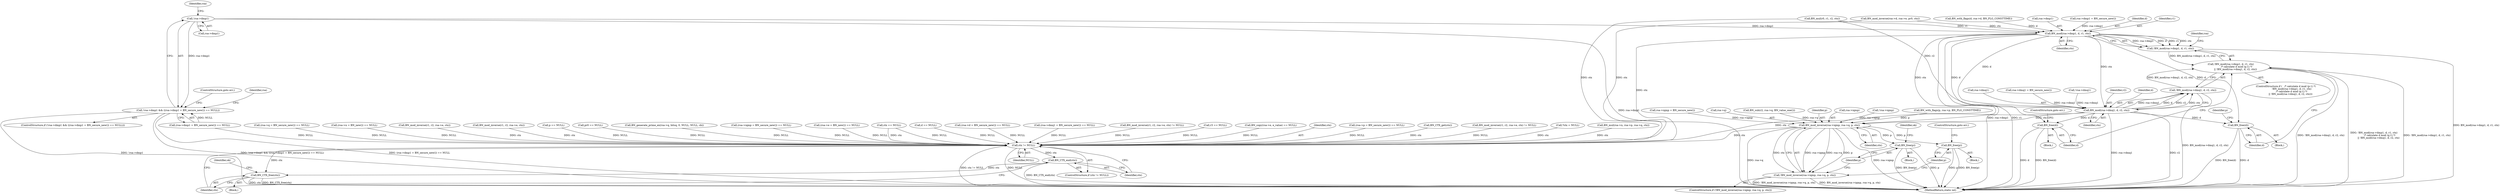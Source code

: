 digraph "0_openssl_6939eab03a6e23d2bd2c3f5e34fe1d48e542e787@pointer" {
"1000289" [label="(Call,!rsa->dmp1)"];
"1000288" [label="(Call,!rsa->dmp1 && ((rsa->dmp1 = BN_secure_new()) == NULL))"];
"1000606" [label="(Call,BN_mod(rsa->dmp1, d, r1, ctx))"];
"1000605" [label="(Call,!BN_mod(rsa->dmp1, d, r1, ctx))"];
"1000604" [label="(Call,!BN_mod(rsa->dmp1, d, r1, ctx)\n               /* calculate d mod (q-1) */\n            || !BN_mod(rsa->dmq1, d, r2, ctx))"];
"1000614" [label="(Call,BN_mod(rsa->dmq1, d, r2, ctx))"];
"1000613" [label="(Call,!BN_mod(rsa->dmq1, d, r2, ctx))"];
"1000622" [label="(Call,BN_free(d))"];
"1000625" [label="(Call,BN_free(d))"];
"1000645" [label="(Call,BN_mod_inverse(rsa->iqmp, rsa->q, p, ctx))"];
"1000644" [label="(Call,!BN_mod_inverse(rsa->iqmp, rsa->q, p, ctx))"];
"1000655" [label="(Call,BN_free(p))"];
"1000658" [label="(Call,BN_free(p))"];
"1000677" [label="(Call,ctx != NULL)"];
"1000680" [label="(Call,BN_CTX_end(ctx))"];
"1000682" [label="(Call,BN_CTX_free(ctx))"];
"1000279" [label="(Call,(rsa->q = BN_secure_new()) == NULL)"];
"1000645" [label="(Call,BN_mod_inverse(rsa->iqmp, rsa->q, p, ctx))"];
"1000597" [label="(Call,BN_with_flags(d, rsa->d, BN_FLG_CONSTTIME))"];
"1000623" [label="(Identifier,d)"];
"1000685" [label="(Identifier,ok)"];
"1000630" [label="(Identifier,p)"];
"1000604" [label="(Call,!BN_mod(rsa->dmp1, d, r1, ctx)\n               /* calculate d mod (q-1) */\n            || !BN_mod(rsa->dmq1, d, r2, ctx))"];
"1000615" [label="(Call,rsa->dmq1)"];
"1000364" [label="(Call,BN_mod_inverse(r1, r2, rsa->e, ctx) != NULL)"];
"1000201" [label="(Call,r3 == NULL)"];
"1000676" [label="(ControlStructure,if (ctx != NULL))"];
"1000624" [label="(ControlStructure,goto err;)"];
"1000612" [label="(Identifier,ctx)"];
"1000308" [label="(Call,rsa->dmq1 = BN_secure_new())"];
"1000683" [label="(Identifier,ctx)"];
"1000322" [label="(Call,rsa->iqmp = BN_secure_new())"];
"1000679" [label="(Identifier,NULL)"];
"1000330" [label="(Call,BN_copy(rsa->e, e_value) == NULL)"];
"1000681" [label="(Identifier,ctx)"];
"1000649" [label="(Call,rsa->q)"];
"1000541" [label="(Call,BN_sub(r2, rsa->q, BN_value_one()))"];
"1000682" [label="(Call,BN_CTX_free(ctx))"];
"1000678" [label="(Identifier,ctx)"];
"1000265" [label="(Call,(rsa->p = BN_secure_new()) == NULL)"];
"1000625" [label="(Call,BN_free(d))"];
"1000198" [label="(Call,BN_CTX_get(ctx))"];
"1000677" [label="(Call,ctx != NULL)"];
"1000550" [label="(Call,BN_mul(r0, r1, r2, ctx))"];
"1000659" [label="(Identifier,p)"];
"1000652" [label="(Identifier,p)"];
"1000300" [label="(ControlStructure,goto err;)"];
"1000287" [label="(ControlStructure,if (!rsa->dmp1 && ((rsa->dmp1 = BN_secure_new()) == NULL)))"];
"1000303" [label="(Call,!rsa->dmq1)"];
"1000656" [label="(Identifier,p)"];
"1000305" [label="(Identifier,rsa)"];
"1000444" [label="(Call,BN_mod_inverse(r1, r2, rsa->e, ctx) != NULL)"];
"1000643" [label="(ControlStructure,if (!BN_mod_inverse(rsa->iqmp, rsa->q, p, ctx)))"];
"1000655" [label="(Call,BN_free(p))"];
"1000613" [label="(Call,!BN_mod(rsa->dmq1, d, r2, ctx))"];
"1000626" [label="(Identifier,d)"];
"1000627" [label="(Block,)"];
"1000155" [label="(Call,*ctx = NULL)"];
"1000644" [label="(Call,!BN_mod_inverse(rsa->iqmp, rsa->q, p, ctx))"];
"1000606" [label="(Call,BN_mod(rsa->dmp1, d, r1, ctx))"];
"1000620" [label="(Identifier,ctx)"];
"1000587" [label="(Block,)"];
"1000658" [label="(Call,BN_free(p))"];
"1000614" [label="(Call,BN_mod(rsa->dmq1, d, r2, ctx))"];
"1000290" [label="(Call,rsa->dmp1)"];
"1000619" [label="(Identifier,r2)"];
"1000654" [label="(Block,)"];
"1000518" [label="(Call,BN_mul(rsa->n, rsa->p, rsa->q, ctx))"];
"1000607" [label="(Call,rsa->dmp1)"];
"1000293" [label="(Call,(rsa->dmp1 = BN_secure_new()) == NULL)"];
"1000223" [label="(Call,(rsa->n = BN_new()) == NULL)"];
"1000661" [label="(Identifier,ok)"];
"1000445" [label="(Call,BN_mod_inverse(r1, r2, rsa->e, ctx))"];
"1000365" [label="(Call,BN_mod_inverse(r1, r2, rsa->e, ctx))"];
"1000633" [label="(Call,p == NULL)"];
"1000572" [label="(Call,BN_mod_inverse(rsa->d, rsa->e, pr0, ctx))"];
"1000562" [label="(Call,pr0 == NULL)"];
"1000414" [label="(Call,BN_generate_prime_ex(rsa->q, bitsq, 0, NULL, NULL, cb))"];
"1000603" [label="(ControlStructure,if (   /* calculate d mod (p-1) */\n               !BN_mod(rsa->dmp1, d, r1, ctx)\n               /* calculate d mod (q-1) */\n            || !BN_mod(rsa->dmq1, d, r2, ctx)))"];
"1000605" [label="(Call,!BN_mod(rsa->dmp1, d, r1, ctx))"];
"1000294" [label="(Call,rsa->dmp1 = BN_secure_new())"];
"1000288" [label="(Call,!rsa->dmp1 && ((rsa->dmp1 = BN_secure_new()) == NULL))"];
"1000610" [label="(Identifier,d)"];
"1000646" [label="(Call,rsa->iqmp)"];
"1000289" [label="(Call,!rsa->dmp1)"];
"1000653" [label="(Identifier,ctx)"];
"1000321" [label="(Call,(rsa->iqmp = BN_secure_new()) == NULL)"];
"1000296" [label="(Identifier,rsa)"];
"1000125" [label="(Block,)"];
"1000622" [label="(Call,BN_free(d))"];
"1000686" [label="(MethodReturn,static int)"];
"1000251" [label="(Call,(rsa->e = BN_new()) == NULL)"];
"1000618" [label="(Identifier,d)"];
"1000178" [label="(Call,ctx == NULL)"];
"1000680" [label="(Call,BN_CTX_end(ctx))"];
"1000621" [label="(Block,)"];
"1000611" [label="(Identifier,r1)"];
"1000593" [label="(Call,d == NULL)"];
"1000616" [label="(Identifier,rsa)"];
"1000237" [label="(Call,(rsa->d = BN_secure_new()) == NULL)"];
"1000317" [label="(Call,!rsa->iqmp)"];
"1000307" [label="(Call,(rsa->dmq1 = BN_secure_new()) == NULL)"];
"1000637" [label="(Call,BN_with_flags(p, rsa->p, BN_FLG_CONSTTIME))"];
"1000657" [label="(ControlStructure,goto err;)"];
"1000289" -> "1000288"  [label="AST: "];
"1000289" -> "1000290"  [label="CFG: "];
"1000290" -> "1000289"  [label="AST: "];
"1000296" -> "1000289"  [label="CFG: "];
"1000288" -> "1000289"  [label="CFG: "];
"1000289" -> "1000686"  [label="DDG: rsa->dmp1"];
"1000289" -> "1000288"  [label="DDG: rsa->dmp1"];
"1000289" -> "1000606"  [label="DDG: rsa->dmp1"];
"1000288" -> "1000287"  [label="AST: "];
"1000288" -> "1000293"  [label="CFG: "];
"1000293" -> "1000288"  [label="AST: "];
"1000300" -> "1000288"  [label="CFG: "];
"1000305" -> "1000288"  [label="CFG: "];
"1000288" -> "1000686"  [label="DDG: (rsa->dmp1 = BN_secure_new()) == NULL"];
"1000288" -> "1000686"  [label="DDG: !rsa->dmp1"];
"1000288" -> "1000686"  [label="DDG: !rsa->dmp1 && ((rsa->dmp1 = BN_secure_new()) == NULL)"];
"1000293" -> "1000288"  [label="DDG: NULL"];
"1000606" -> "1000605"  [label="AST: "];
"1000606" -> "1000612"  [label="CFG: "];
"1000607" -> "1000606"  [label="AST: "];
"1000610" -> "1000606"  [label="AST: "];
"1000611" -> "1000606"  [label="AST: "];
"1000612" -> "1000606"  [label="AST: "];
"1000605" -> "1000606"  [label="CFG: "];
"1000606" -> "1000686"  [label="DDG: rsa->dmp1"];
"1000606" -> "1000686"  [label="DDG: r1"];
"1000606" -> "1000605"  [label="DDG: rsa->dmp1"];
"1000606" -> "1000605"  [label="DDG: d"];
"1000606" -> "1000605"  [label="DDG: r1"];
"1000606" -> "1000605"  [label="DDG: ctx"];
"1000294" -> "1000606"  [label="DDG: rsa->dmp1"];
"1000597" -> "1000606"  [label="DDG: d"];
"1000550" -> "1000606"  [label="DDG: r1"];
"1000572" -> "1000606"  [label="DDG: ctx"];
"1000606" -> "1000614"  [label="DDG: d"];
"1000606" -> "1000614"  [label="DDG: ctx"];
"1000606" -> "1000622"  [label="DDG: d"];
"1000606" -> "1000625"  [label="DDG: d"];
"1000606" -> "1000645"  [label="DDG: ctx"];
"1000606" -> "1000677"  [label="DDG: ctx"];
"1000605" -> "1000604"  [label="AST: "];
"1000616" -> "1000605"  [label="CFG: "];
"1000604" -> "1000605"  [label="CFG: "];
"1000605" -> "1000686"  [label="DDG: BN_mod(rsa->dmp1, d, r1, ctx)"];
"1000605" -> "1000604"  [label="DDG: BN_mod(rsa->dmp1, d, r1, ctx)"];
"1000604" -> "1000603"  [label="AST: "];
"1000604" -> "1000613"  [label="CFG: "];
"1000613" -> "1000604"  [label="AST: "];
"1000623" -> "1000604"  [label="CFG: "];
"1000626" -> "1000604"  [label="CFG: "];
"1000604" -> "1000686"  [label="DDG: !BN_mod(rsa->dmq1, d, r2, ctx)"];
"1000604" -> "1000686"  [label="DDG: !BN_mod(rsa->dmp1, d, r1, ctx)\n               /* calculate d mod (q-1) */\n            || !BN_mod(rsa->dmq1, d, r2, ctx)"];
"1000604" -> "1000686"  [label="DDG: !BN_mod(rsa->dmp1, d, r1, ctx)"];
"1000613" -> "1000604"  [label="DDG: BN_mod(rsa->dmq1, d, r2, ctx)"];
"1000614" -> "1000613"  [label="AST: "];
"1000614" -> "1000620"  [label="CFG: "];
"1000615" -> "1000614"  [label="AST: "];
"1000618" -> "1000614"  [label="AST: "];
"1000619" -> "1000614"  [label="AST: "];
"1000620" -> "1000614"  [label="AST: "];
"1000613" -> "1000614"  [label="CFG: "];
"1000614" -> "1000686"  [label="DDG: rsa->dmq1"];
"1000614" -> "1000686"  [label="DDG: r2"];
"1000614" -> "1000613"  [label="DDG: rsa->dmq1"];
"1000614" -> "1000613"  [label="DDG: d"];
"1000614" -> "1000613"  [label="DDG: r2"];
"1000614" -> "1000613"  [label="DDG: ctx"];
"1000308" -> "1000614"  [label="DDG: rsa->dmq1"];
"1000303" -> "1000614"  [label="DDG: rsa->dmq1"];
"1000550" -> "1000614"  [label="DDG: r2"];
"1000614" -> "1000622"  [label="DDG: d"];
"1000614" -> "1000625"  [label="DDG: d"];
"1000614" -> "1000645"  [label="DDG: ctx"];
"1000614" -> "1000677"  [label="DDG: ctx"];
"1000613" -> "1000686"  [label="DDG: BN_mod(rsa->dmq1, d, r2, ctx)"];
"1000622" -> "1000621"  [label="AST: "];
"1000622" -> "1000623"  [label="CFG: "];
"1000623" -> "1000622"  [label="AST: "];
"1000624" -> "1000622"  [label="CFG: "];
"1000622" -> "1000686"  [label="DDG: BN_free(d)"];
"1000622" -> "1000686"  [label="DDG: d"];
"1000625" -> "1000587"  [label="AST: "];
"1000625" -> "1000626"  [label="CFG: "];
"1000626" -> "1000625"  [label="AST: "];
"1000630" -> "1000625"  [label="CFG: "];
"1000625" -> "1000686"  [label="DDG: d"];
"1000625" -> "1000686"  [label="DDG: BN_free(d)"];
"1000645" -> "1000644"  [label="AST: "];
"1000645" -> "1000653"  [label="CFG: "];
"1000646" -> "1000645"  [label="AST: "];
"1000649" -> "1000645"  [label="AST: "];
"1000652" -> "1000645"  [label="AST: "];
"1000653" -> "1000645"  [label="AST: "];
"1000644" -> "1000645"  [label="CFG: "];
"1000645" -> "1000686"  [label="DDG: rsa->iqmp"];
"1000645" -> "1000686"  [label="DDG: rsa->q"];
"1000645" -> "1000644"  [label="DDG: rsa->iqmp"];
"1000645" -> "1000644"  [label="DDG: rsa->q"];
"1000645" -> "1000644"  [label="DDG: p"];
"1000645" -> "1000644"  [label="DDG: ctx"];
"1000317" -> "1000645"  [label="DDG: rsa->iqmp"];
"1000322" -> "1000645"  [label="DDG: rsa->iqmp"];
"1000541" -> "1000645"  [label="DDG: rsa->q"];
"1000637" -> "1000645"  [label="DDG: p"];
"1000645" -> "1000655"  [label="DDG: p"];
"1000645" -> "1000658"  [label="DDG: p"];
"1000645" -> "1000677"  [label="DDG: ctx"];
"1000644" -> "1000643"  [label="AST: "];
"1000656" -> "1000644"  [label="CFG: "];
"1000659" -> "1000644"  [label="CFG: "];
"1000644" -> "1000686"  [label="DDG: !BN_mod_inverse(rsa->iqmp, rsa->q, p, ctx)"];
"1000644" -> "1000686"  [label="DDG: BN_mod_inverse(rsa->iqmp, rsa->q, p, ctx)"];
"1000655" -> "1000654"  [label="AST: "];
"1000655" -> "1000656"  [label="CFG: "];
"1000656" -> "1000655"  [label="AST: "];
"1000657" -> "1000655"  [label="CFG: "];
"1000655" -> "1000686"  [label="DDG: p"];
"1000655" -> "1000686"  [label="DDG: BN_free(p)"];
"1000658" -> "1000627"  [label="AST: "];
"1000658" -> "1000659"  [label="CFG: "];
"1000659" -> "1000658"  [label="AST: "];
"1000661" -> "1000658"  [label="CFG: "];
"1000658" -> "1000686"  [label="DDG: BN_free(p)"];
"1000658" -> "1000686"  [label="DDG: p"];
"1000677" -> "1000676"  [label="AST: "];
"1000677" -> "1000679"  [label="CFG: "];
"1000678" -> "1000677"  [label="AST: "];
"1000679" -> "1000677"  [label="AST: "];
"1000681" -> "1000677"  [label="CFG: "];
"1000683" -> "1000677"  [label="CFG: "];
"1000677" -> "1000686"  [label="DDG: ctx != NULL"];
"1000677" -> "1000686"  [label="DDG: NULL"];
"1000572" -> "1000677"  [label="DDG: ctx"];
"1000550" -> "1000677"  [label="DDG: ctx"];
"1000198" -> "1000677"  [label="DDG: ctx"];
"1000445" -> "1000677"  [label="DDG: ctx"];
"1000155" -> "1000677"  [label="DDG: ctx"];
"1000178" -> "1000677"  [label="DDG: ctx"];
"1000178" -> "1000677"  [label="DDG: NULL"];
"1000518" -> "1000677"  [label="DDG: ctx"];
"1000365" -> "1000677"  [label="DDG: ctx"];
"1000330" -> "1000677"  [label="DDG: NULL"];
"1000279" -> "1000677"  [label="DDG: NULL"];
"1000593" -> "1000677"  [label="DDG: NULL"];
"1000293" -> "1000677"  [label="DDG: NULL"];
"1000307" -> "1000677"  [label="DDG: NULL"];
"1000633" -> "1000677"  [label="DDG: NULL"];
"1000562" -> "1000677"  [label="DDG: NULL"];
"1000414" -> "1000677"  [label="DDG: NULL"];
"1000251" -> "1000677"  [label="DDG: NULL"];
"1000321" -> "1000677"  [label="DDG: NULL"];
"1000364" -> "1000677"  [label="DDG: NULL"];
"1000265" -> "1000677"  [label="DDG: NULL"];
"1000237" -> "1000677"  [label="DDG: NULL"];
"1000223" -> "1000677"  [label="DDG: NULL"];
"1000201" -> "1000677"  [label="DDG: NULL"];
"1000444" -> "1000677"  [label="DDG: NULL"];
"1000677" -> "1000680"  [label="DDG: ctx"];
"1000677" -> "1000682"  [label="DDG: ctx"];
"1000680" -> "1000676"  [label="AST: "];
"1000680" -> "1000681"  [label="CFG: "];
"1000681" -> "1000680"  [label="AST: "];
"1000683" -> "1000680"  [label="CFG: "];
"1000680" -> "1000686"  [label="DDG: BN_CTX_end(ctx)"];
"1000680" -> "1000682"  [label="DDG: ctx"];
"1000682" -> "1000125"  [label="AST: "];
"1000682" -> "1000683"  [label="CFG: "];
"1000683" -> "1000682"  [label="AST: "];
"1000685" -> "1000682"  [label="CFG: "];
"1000682" -> "1000686"  [label="DDG: BN_CTX_free(ctx)"];
"1000682" -> "1000686"  [label="DDG: ctx"];
}
